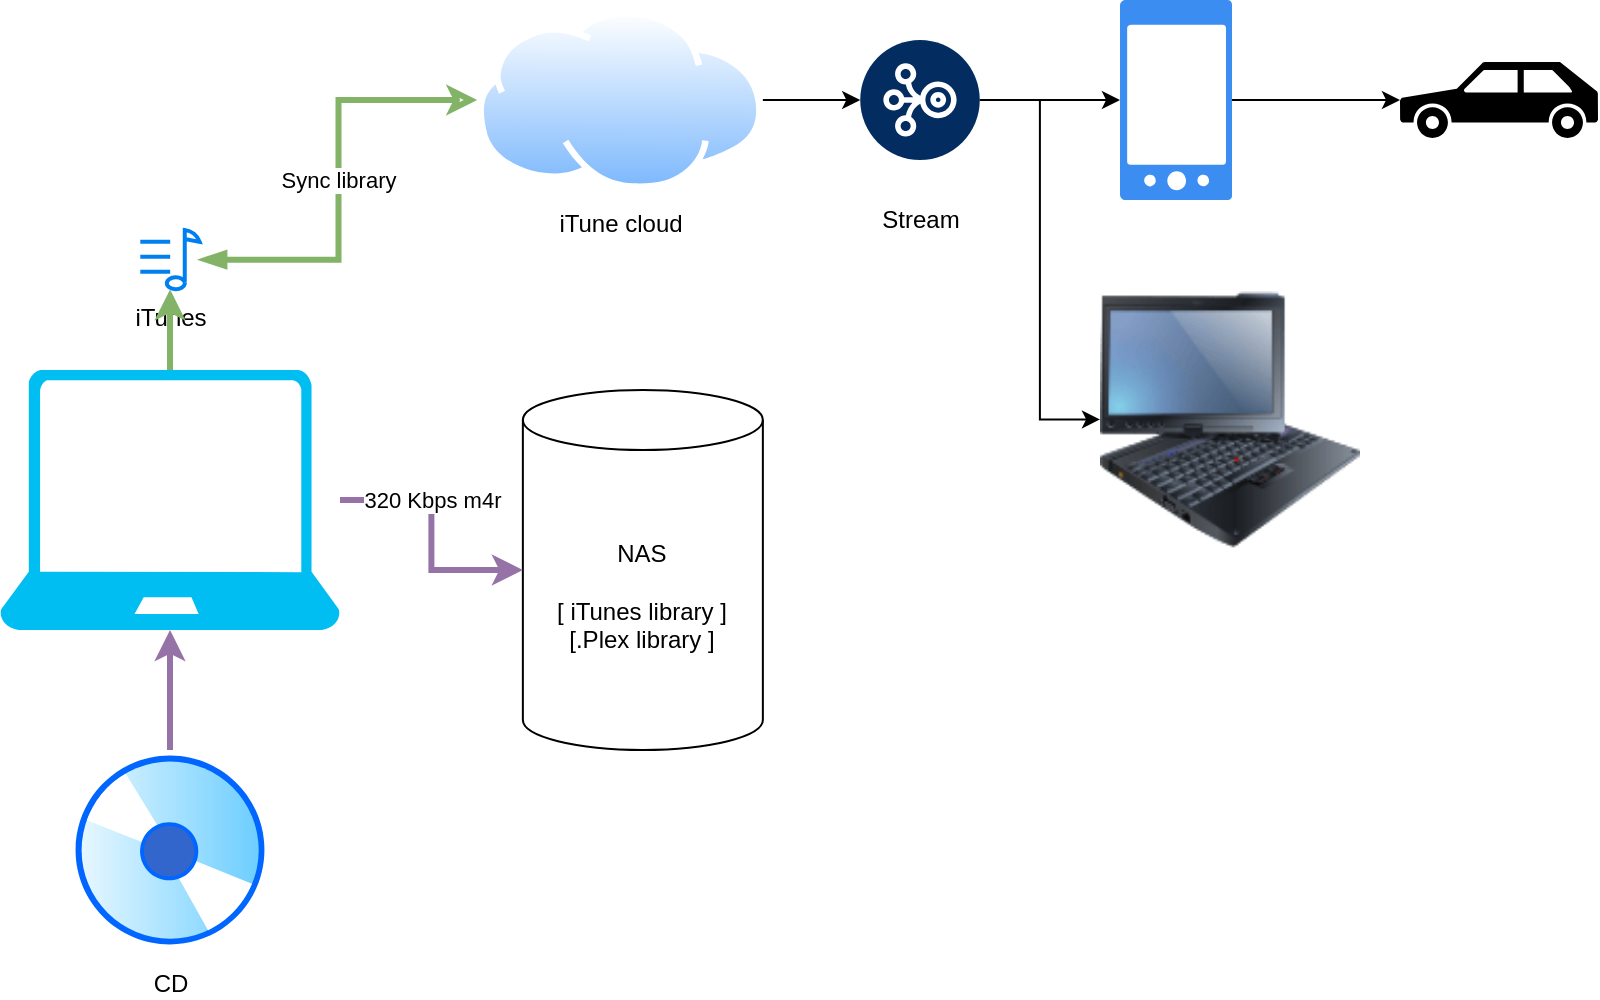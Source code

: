 <mxfile version="24.6.4" type="github">
  <diagram name="第 1 页" id="LZ5Ib-XKXefDqkbRXiGa">
    <mxGraphModel dx="1434" dy="797" grid="1" gridSize="10" guides="1" tooltips="1" connect="1" arrows="1" fold="1" page="1" pageScale="1" pageWidth="1169" pageHeight="827" math="0" shadow="0">
      <root>
        <mxCell id="0" />
        <mxCell id="1" parent="0" />
        <mxCell id="WXuH-bFewpUDQMmmI7yl-1" value="&lt;div&gt;NAS&lt;/div&gt;&lt;div&gt;&lt;br&gt;&lt;/div&gt;&lt;div&gt;[ iTunes library ]&lt;/div&gt;&lt;div&gt;[.Plex library ]&lt;br&gt;&lt;/div&gt;" style="shape=cylinder3;whiteSpace=wrap;html=1;boundedLbl=1;backgroundOutline=1;size=15;" vertex="1" parent="1">
          <mxGeometry x="411.43" y="280" width="120" height="180" as="geometry" />
        </mxCell>
        <mxCell id="WXuH-bFewpUDQMmmI7yl-21" value="" style="edgeStyle=orthogonalEdgeStyle;rounded=0;orthogonalLoop=1;jettySize=auto;html=1;" edge="1" parent="1" source="WXuH-bFewpUDQMmmI7yl-3" target="WXuH-bFewpUDQMmmI7yl-19">
          <mxGeometry relative="1" as="geometry" />
        </mxCell>
        <mxCell id="WXuH-bFewpUDQMmmI7yl-3" value="" style="sketch=0;html=1;aspect=fixed;strokeColor=none;shadow=0;fillColor=#3B8DF1;verticalAlign=top;labelPosition=center;verticalLabelPosition=bottom;shape=mxgraph.gcp2.phone_android" vertex="1" parent="1">
          <mxGeometry x="710" y="85" width="56" height="100" as="geometry" />
        </mxCell>
        <mxCell id="WXuH-bFewpUDQMmmI7yl-12" value="Sync library" style="edgeStyle=orthogonalEdgeStyle;rounded=0;orthogonalLoop=1;jettySize=auto;html=1;entryX=0;entryY=0.5;entryDx=0;entryDy=0;strokeWidth=3;fillColor=#d5e8d4;strokeColor=#82b366;endArrow=classic;endFill=0;startArrow=blockThin;startFill=1;" edge="1" parent="1" source="WXuH-bFewpUDQMmmI7yl-4" target="WXuH-bFewpUDQMmmI7yl-10">
          <mxGeometry relative="1" as="geometry" />
        </mxCell>
        <mxCell id="WXuH-bFewpUDQMmmI7yl-4" value="iTunes" style="html=1;verticalLabelPosition=bottom;align=center;labelBackgroundColor=#ffffff;verticalAlign=top;strokeWidth=2;strokeColor=#0080F0;shadow=0;dashed=0;shape=mxgraph.ios7.icons.note;pointerEvents=1" vertex="1" parent="1">
          <mxGeometry x="220.15" y="200" width="29.7" height="29.7" as="geometry" />
        </mxCell>
        <mxCell id="WXuH-bFewpUDQMmmI7yl-9" value="320 Kbps m4r" style="edgeStyle=orthogonalEdgeStyle;rounded=0;orthogonalLoop=1;jettySize=auto;html=1;strokeWidth=3;fillColor=#e1d5e7;strokeColor=#9673a6;" edge="1" parent="1" source="WXuH-bFewpUDQMmmI7yl-6" target="WXuH-bFewpUDQMmmI7yl-1">
          <mxGeometry x="-0.273" relative="1" as="geometry">
            <mxPoint as="offset" />
          </mxGeometry>
        </mxCell>
        <mxCell id="WXuH-bFewpUDQMmmI7yl-11" value="" style="edgeStyle=orthogonalEdgeStyle;rounded=0;orthogonalLoop=1;jettySize=auto;html=1;strokeWidth=3;fillColor=#d5e8d4;strokeColor=#82b366;" edge="1" parent="1" source="WXuH-bFewpUDQMmmI7yl-6" target="WXuH-bFewpUDQMmmI7yl-4">
          <mxGeometry relative="1" as="geometry" />
        </mxCell>
        <mxCell id="WXuH-bFewpUDQMmmI7yl-6" value="" style="verticalLabelPosition=bottom;html=1;verticalAlign=top;align=center;strokeColor=none;fillColor=#00BEF2;shape=mxgraph.azure.laptop;pointerEvents=1;" vertex="1" parent="1">
          <mxGeometry x="150" y="270" width="170" height="130" as="geometry" />
        </mxCell>
        <mxCell id="WXuH-bFewpUDQMmmI7yl-8" value="" style="edgeStyle=orthogonalEdgeStyle;rounded=0;orthogonalLoop=1;jettySize=auto;html=1;strokeWidth=3;fillColor=#e1d5e7;strokeColor=#9673a6;" edge="1" parent="1" source="WXuH-bFewpUDQMmmI7yl-7" target="WXuH-bFewpUDQMmmI7yl-6">
          <mxGeometry relative="1" as="geometry" />
        </mxCell>
        <mxCell id="WXuH-bFewpUDQMmmI7yl-7" value="CD" style="image;aspect=fixed;perimeter=ellipsePerimeter;html=1;align=center;shadow=0;dashed=0;spacingTop=3;image=img/lib/active_directory/cd_dvd.svg;" vertex="1" parent="1">
          <mxGeometry x="185" y="460" width="100" height="100" as="geometry" />
        </mxCell>
        <mxCell id="WXuH-bFewpUDQMmmI7yl-16" value="" style="edgeStyle=orthogonalEdgeStyle;rounded=0;orthogonalLoop=1;jettySize=auto;html=1;" edge="1" parent="1" source="WXuH-bFewpUDQMmmI7yl-10" target="WXuH-bFewpUDQMmmI7yl-13">
          <mxGeometry relative="1" as="geometry" />
        </mxCell>
        <mxCell id="WXuH-bFewpUDQMmmI7yl-10" value="iTune cloud" style="image;aspect=fixed;perimeter=ellipsePerimeter;html=1;align=center;shadow=0;dashed=0;spacingTop=3;image=img/lib/active_directory/internet_cloud.svg;" vertex="1" parent="1">
          <mxGeometry x="388.57" y="90" width="142.86" height="90" as="geometry" />
        </mxCell>
        <mxCell id="WXuH-bFewpUDQMmmI7yl-17" value="" style="edgeStyle=orthogonalEdgeStyle;rounded=0;orthogonalLoop=1;jettySize=auto;html=1;" edge="1" parent="1" source="WXuH-bFewpUDQMmmI7yl-13" target="WXuH-bFewpUDQMmmI7yl-3">
          <mxGeometry relative="1" as="geometry" />
        </mxCell>
        <mxCell id="WXuH-bFewpUDQMmmI7yl-18" style="edgeStyle=orthogonalEdgeStyle;rounded=0;orthogonalLoop=1;jettySize=auto;html=1;entryX=0;entryY=0.5;entryDx=0;entryDy=0;" edge="1" parent="1" source="WXuH-bFewpUDQMmmI7yl-13" target="WXuH-bFewpUDQMmmI7yl-15">
          <mxGeometry relative="1" as="geometry" />
        </mxCell>
        <mxCell id="WXuH-bFewpUDQMmmI7yl-13" value="Stream" style="verticalLabelPosition=bottom;aspect=fixed;html=1;shape=mxgraph.salesforce.stream2;strokeWidth=3;" vertex="1" parent="1">
          <mxGeometry x="580" y="105" width="60" height="60" as="geometry" />
        </mxCell>
        <mxCell id="WXuH-bFewpUDQMmmI7yl-15" value="" style="image;html=1;image=img/lib/clip_art/computers/IBM_Tablet_128x128.png" vertex="1" parent="1">
          <mxGeometry x="700" y="229.7" width="130" height="130" as="geometry" />
        </mxCell>
        <mxCell id="WXuH-bFewpUDQMmmI7yl-19" value="" style="shape=mxgraph.signs.transportation.car_3;html=1;pointerEvents=1;fillColor=#000000;strokeColor=none;verticalLabelPosition=bottom;verticalAlign=top;align=center;" vertex="1" parent="1">
          <mxGeometry x="850" y="116" width="99" height="38" as="geometry" />
        </mxCell>
      </root>
    </mxGraphModel>
  </diagram>
</mxfile>
